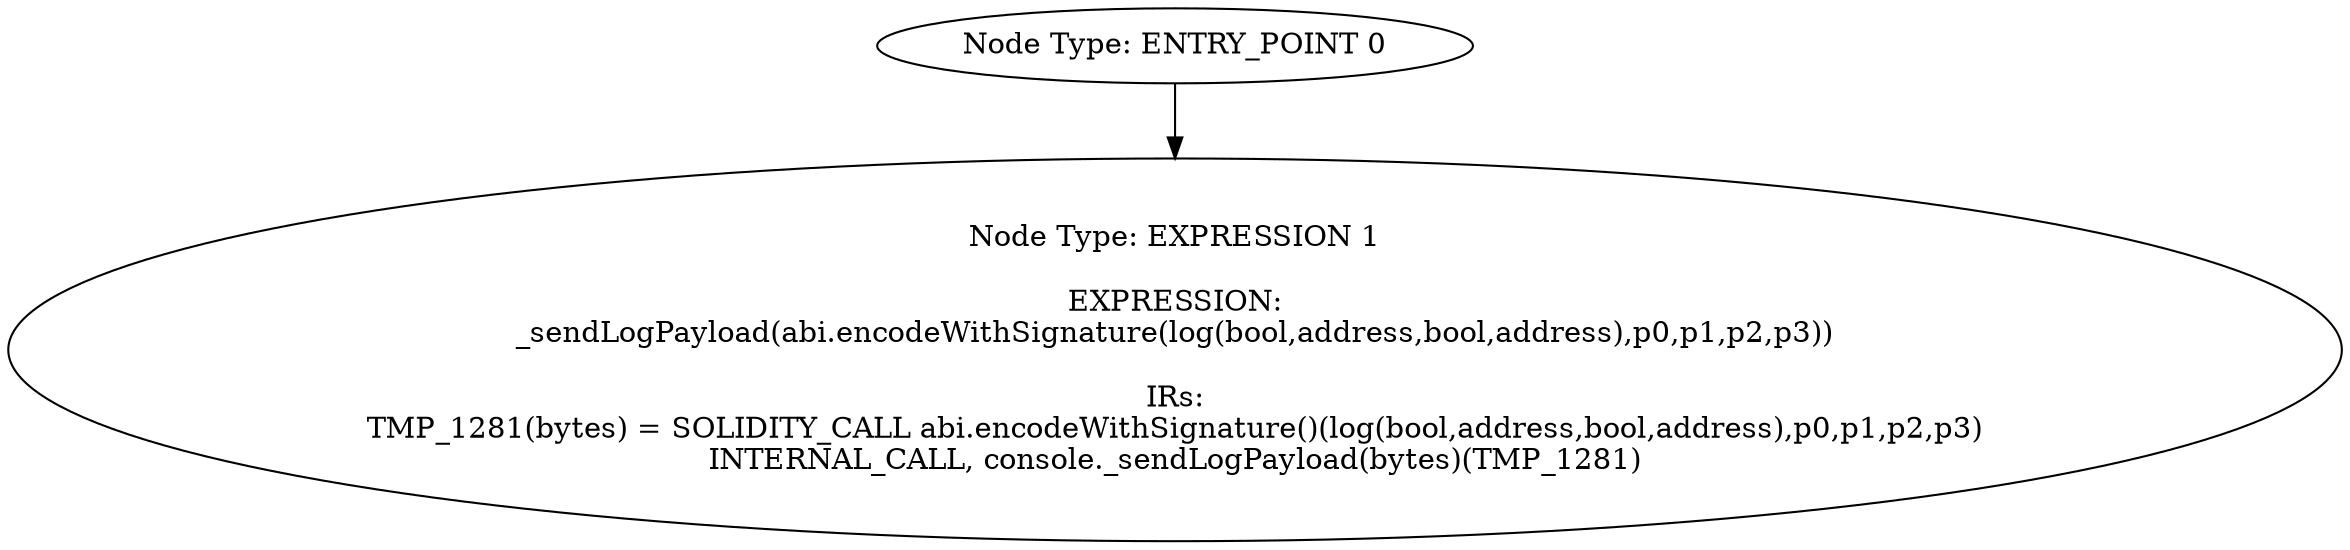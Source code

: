digraph{
0[label="Node Type: ENTRY_POINT 0
"];
0->1;
1[label="Node Type: EXPRESSION 1

EXPRESSION:
_sendLogPayload(abi.encodeWithSignature(log(bool,address,bool,address),p0,p1,p2,p3))

IRs:
TMP_1281(bytes) = SOLIDITY_CALL abi.encodeWithSignature()(log(bool,address,bool,address),p0,p1,p2,p3)
INTERNAL_CALL, console._sendLogPayload(bytes)(TMP_1281)"];
}
